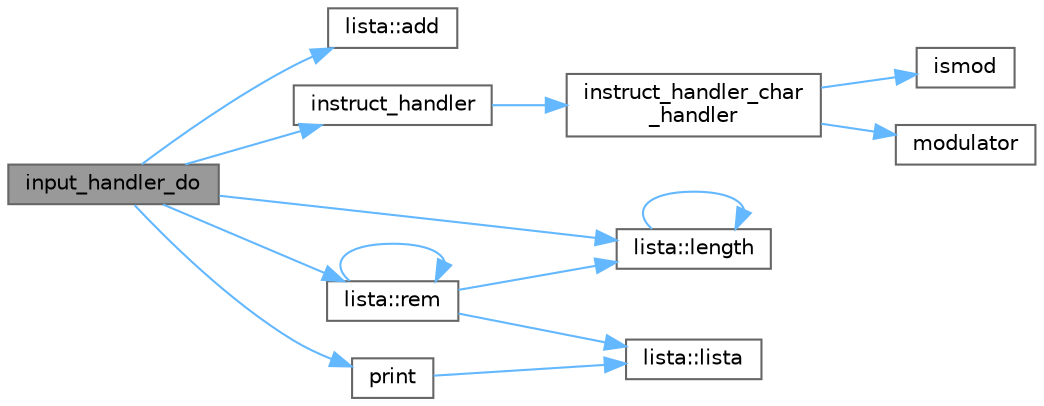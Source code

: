 digraph "input_handler_do"
{
 // LATEX_PDF_SIZE
  bgcolor="transparent";
  edge [fontname=Helvetica,fontsize=10,labelfontname=Helvetica,labelfontsize=10];
  node [fontname=Helvetica,fontsize=10,shape=box,height=0.2,width=0.4];
  rankdir="LR";
  Node1 [id="Node000001",label="input_handler_do",height=0.2,width=0.4,color="gray40", fillcolor="grey60", style="filled", fontcolor="black",tooltip=" "];
  Node1 -> Node2 [id="edge40_Node000001_Node000002",color="steelblue1",style="solid",tooltip=" "];
  Node2 [id="Node000002",label="lista::add",height=0.2,width=0.4,color="grey40", fillcolor="white", style="filled",URL="$classlista.html#a3f48539cd27ef435ea20315183a7c48e",tooltip=" "];
  Node1 -> Node3 [id="edge41_Node000001_Node000003",color="steelblue1",style="solid",tooltip=" "];
  Node3 [id="Node000003",label="instruct_handler",height=0.2,width=0.4,color="grey40", fillcolor="white", style="filled",URL="$nharamkor__vs_8cpp.html#a989b6e5b3b8815b8088e8f8ba6d7752c",tooltip=" "];
  Node3 -> Node4 [id="edge42_Node000003_Node000004",color="steelblue1",style="solid",tooltip=" "];
  Node4 [id="Node000004",label="instruct_handler_char\l_handler",height=0.2,width=0.4,color="grey40", fillcolor="white", style="filled",URL="$nharamkor__vs_8cpp.html#a89f3b5151cdc6346dcca285bca7084a6",tooltip=" "];
  Node4 -> Node5 [id="edge43_Node000004_Node000005",color="steelblue1",style="solid",tooltip=" "];
  Node5 [id="Node000005",label="ismod",height=0.2,width=0.4,color="grey40", fillcolor="white", style="filled",URL="$nharamkor__vs_8cpp.html#ac668e8600ca0b3a3afa71eccef9ce070",tooltip=" "];
  Node4 -> Node6 [id="edge44_Node000004_Node000006",color="steelblue1",style="solid",tooltip=" "];
  Node6 [id="Node000006",label="modulator",height=0.2,width=0.4,color="grey40", fillcolor="white", style="filled",URL="$nharamkor__vs_8cpp.html#afbce817d76bf9bc1a433c1d83fc15d0b",tooltip=" "];
  Node1 -> Node7 [id="edge45_Node000001_Node000007",color="steelblue1",style="solid",tooltip=" "];
  Node7 [id="Node000007",label="lista::length",height=0.2,width=0.4,color="grey40", fillcolor="white", style="filled",URL="$classlista.html#a5baaf78ac201a75e49f18110daed7fd6",tooltip=" "];
  Node7 -> Node7 [id="edge46_Node000007_Node000007",color="steelblue1",style="solid",tooltip=" "];
  Node1 -> Node8 [id="edge47_Node000001_Node000008",color="steelblue1",style="solid",tooltip=" "];
  Node8 [id="Node000008",label="print",height=0.2,width=0.4,color="grey40", fillcolor="white", style="filled",URL="$nharamkor__vs_8cpp.html#a8e7995ef24cddb91ed4b4d47a03deb4d",tooltip=" "];
  Node8 -> Node9 [id="edge48_Node000008_Node000009",color="steelblue1",style="solid",tooltip=" "];
  Node9 [id="Node000009",label="lista::lista",height=0.2,width=0.4,color="grey40", fillcolor="white", style="filled",URL="$classlista.html#adfa22c0202d7ac7abfe006dbd3b5a12a",tooltip=" "];
  Node1 -> Node10 [id="edge49_Node000001_Node000010",color="steelblue1",style="solid",tooltip=" "];
  Node10 [id="Node000010",label="lista::rem",height=0.2,width=0.4,color="grey40", fillcolor="white", style="filled",URL="$classlista.html#a91e03590c673ff5b3b928acc9dc6275d",tooltip=" "];
  Node10 -> Node7 [id="edge50_Node000010_Node000007",color="steelblue1",style="solid",tooltip=" "];
  Node10 -> Node9 [id="edge51_Node000010_Node000009",color="steelblue1",style="solid",tooltip=" "];
  Node10 -> Node10 [id="edge52_Node000010_Node000010",color="steelblue1",style="solid",tooltip=" "];
}
